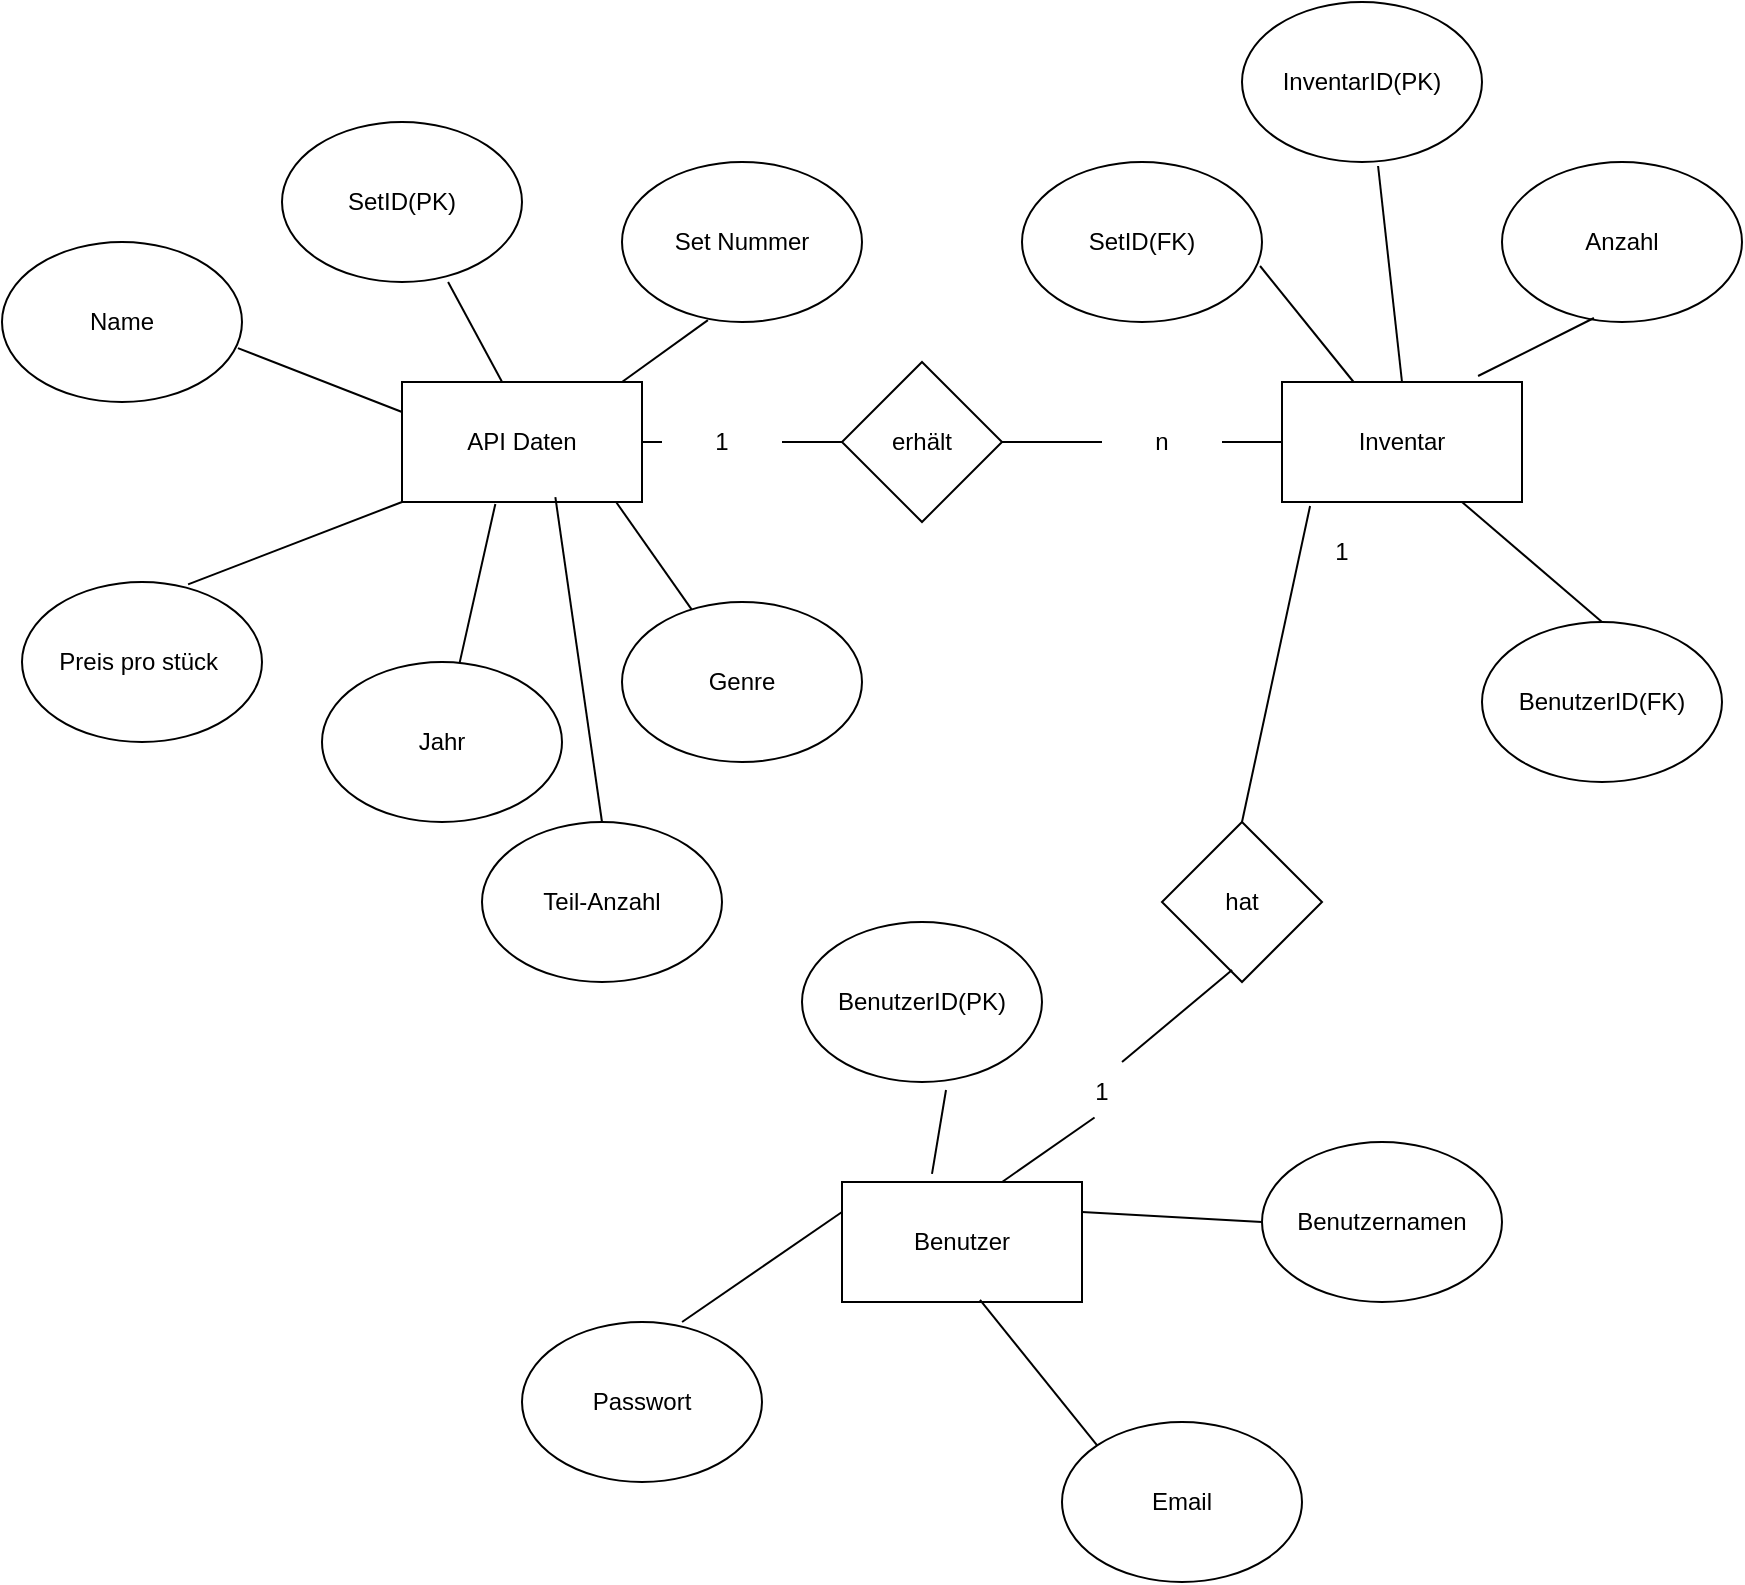 <mxfile version="24.7.17">
  <diagram name="Seite-1" id="NHN5JOOPrh0j0qEE9u4K">
    <mxGraphModel dx="3141" dy="1196" grid="1" gridSize="10" guides="1" tooltips="1" connect="1" arrows="1" fold="1" page="1" pageScale="1" pageWidth="827" pageHeight="1169" math="0" shadow="0">
      <root>
        <mxCell id="0" />
        <mxCell id="1" parent="0" />
        <mxCell id="mmVXDUECQlxC_g_vhJxg-2" value="API Daten" style="rounded=0;whiteSpace=wrap;html=1;" parent="1" vertex="1">
          <mxGeometry x="130" y="420" width="120" height="60" as="geometry" />
        </mxCell>
        <mxCell id="mmVXDUECQlxC_g_vhJxg-3" value="" style="endArrow=none;html=1;rounded=0;exitX=1;exitY=0.5;exitDx=0;exitDy=0;" parent="1" source="mmVXDUECQlxC_g_vhJxg-21" target="mmVXDUECQlxC_g_vhJxg-4" edge="1">
          <mxGeometry width="50" height="50" relative="1" as="geometry">
            <mxPoint x="390" y="630" as="sourcePoint" />
            <mxPoint x="320" y="450" as="targetPoint" />
          </mxGeometry>
        </mxCell>
        <mxCell id="mmVXDUECQlxC_g_vhJxg-4" value="erhält" style="rhombus;whiteSpace=wrap;html=1;" parent="1" vertex="1">
          <mxGeometry x="350" y="410" width="80" height="80" as="geometry" />
        </mxCell>
        <mxCell id="mmVXDUECQlxC_g_vhJxg-5" value="" style="endArrow=none;html=1;rounded=0;entryX=1;entryY=0.5;entryDx=0;entryDy=0;" parent="1" source="mmVXDUECQlxC_g_vhJxg-22" target="mmVXDUECQlxC_g_vhJxg-4" edge="1">
          <mxGeometry width="50" height="50" relative="1" as="geometry">
            <mxPoint x="570" y="450" as="sourcePoint" />
            <mxPoint x="440" y="580" as="targetPoint" />
          </mxGeometry>
        </mxCell>
        <mxCell id="mmVXDUECQlxC_g_vhJxg-6" value="Inventar" style="rounded=0;whiteSpace=wrap;html=1;" parent="1" vertex="1">
          <mxGeometry x="570" y="420" width="120" height="60" as="geometry" />
        </mxCell>
        <mxCell id="mmVXDUECQlxC_g_vhJxg-7" value="SetID(PK)" style="ellipse;whiteSpace=wrap;html=1;" parent="1" vertex="1">
          <mxGeometry x="70" y="290" width="120" height="80" as="geometry" />
        </mxCell>
        <mxCell id="mmVXDUECQlxC_g_vhJxg-8" value="Set Nummer" style="ellipse;whiteSpace=wrap;html=1;" parent="1" vertex="1">
          <mxGeometry x="240" y="310" width="120" height="80" as="geometry" />
        </mxCell>
        <mxCell id="mmVXDUECQlxC_g_vhJxg-10" value="Name" style="ellipse;whiteSpace=wrap;html=1;" parent="1" vertex="1">
          <mxGeometry x="-70" y="350" width="120" height="80" as="geometry" />
        </mxCell>
        <mxCell id="mmVXDUECQlxC_g_vhJxg-11" value="Genre" style="ellipse;whiteSpace=wrap;html=1;" parent="1" vertex="1">
          <mxGeometry x="240" y="530" width="120" height="80" as="geometry" />
        </mxCell>
        <mxCell id="mmVXDUECQlxC_g_vhJxg-12" value="Jahr" style="ellipse;whiteSpace=wrap;html=1;" parent="1" vertex="1">
          <mxGeometry x="90" y="560" width="120" height="80" as="geometry" />
        </mxCell>
        <mxCell id="mmVXDUECQlxC_g_vhJxg-15" value="Anzahl" style="ellipse;whiteSpace=wrap;html=1;" parent="1" vertex="1">
          <mxGeometry x="680" y="310" width="120" height="80" as="geometry" />
        </mxCell>
        <mxCell id="mmVXDUECQlxC_g_vhJxg-20" value="Preis pro stück&amp;nbsp;" style="ellipse;whiteSpace=wrap;html=1;" parent="1" vertex="1">
          <mxGeometry x="-60" y="520" width="120" height="80" as="geometry" />
        </mxCell>
        <mxCell id="mmVXDUECQlxC_g_vhJxg-23" value="" style="endArrow=none;html=1;rounded=0;entryX=1;entryY=0.5;entryDx=0;entryDy=0;" parent="1" target="mmVXDUECQlxC_g_vhJxg-22" edge="1">
          <mxGeometry width="50" height="50" relative="1" as="geometry">
            <mxPoint x="570" y="450" as="sourcePoint" />
            <mxPoint x="430" y="450" as="targetPoint" />
          </mxGeometry>
        </mxCell>
        <mxCell id="mmVXDUECQlxC_g_vhJxg-22" value="n" style="text;html=1;align=center;verticalAlign=middle;whiteSpace=wrap;rounded=0;" parent="1" vertex="1">
          <mxGeometry x="480" y="435" width="60" height="30" as="geometry" />
        </mxCell>
        <mxCell id="mmVXDUECQlxC_g_vhJxg-24" value="" style="endArrow=none;html=1;rounded=0;exitX=1;exitY=0.5;exitDx=0;exitDy=0;" parent="1" source="mmVXDUECQlxC_g_vhJxg-2" target="mmVXDUECQlxC_g_vhJxg-21" edge="1">
          <mxGeometry width="50" height="50" relative="1" as="geometry">
            <mxPoint x="250" y="450" as="sourcePoint" />
            <mxPoint x="350" y="450" as="targetPoint" />
          </mxGeometry>
        </mxCell>
        <mxCell id="mmVXDUECQlxC_g_vhJxg-21" value="1" style="text;html=1;align=center;verticalAlign=middle;whiteSpace=wrap;rounded=0;" parent="1" vertex="1">
          <mxGeometry x="260" y="435" width="60" height="30" as="geometry" />
        </mxCell>
        <mxCell id="mmVXDUECQlxC_g_vhJxg-25" value="SetID(FK)" style="ellipse;whiteSpace=wrap;html=1;" parent="1" vertex="1">
          <mxGeometry x="440" y="310" width="120" height="80" as="geometry" />
        </mxCell>
        <mxCell id="mmVXDUECQlxC_g_vhJxg-26" value="InventarID(PK)" style="ellipse;whiteSpace=wrap;html=1;" parent="1" vertex="1">
          <mxGeometry x="550" y="230" width="120" height="80" as="geometry" />
        </mxCell>
        <mxCell id="mmVXDUECQlxC_g_vhJxg-29" value="" style="endArrow=none;html=1;rounded=0;entryX=0.992;entryY=0.65;entryDx=0;entryDy=0;entryPerimeter=0;" parent="1" source="mmVXDUECQlxC_g_vhJxg-6" target="mmVXDUECQlxC_g_vhJxg-25" edge="1">
          <mxGeometry width="50" height="50" relative="1" as="geometry">
            <mxPoint x="390" y="630" as="sourcePoint" />
            <mxPoint x="440" y="580" as="targetPoint" />
          </mxGeometry>
        </mxCell>
        <mxCell id="mmVXDUECQlxC_g_vhJxg-30" value="" style="endArrow=none;html=1;rounded=0;entryX=0.567;entryY=1.025;entryDx=0;entryDy=0;entryPerimeter=0;exitX=0.5;exitY=0;exitDx=0;exitDy=0;" parent="1" source="mmVXDUECQlxC_g_vhJxg-6" target="mmVXDUECQlxC_g_vhJxg-26" edge="1">
          <mxGeometry width="50" height="50" relative="1" as="geometry">
            <mxPoint x="390" y="630" as="sourcePoint" />
            <mxPoint x="440" y="580" as="targetPoint" />
          </mxGeometry>
        </mxCell>
        <mxCell id="mmVXDUECQlxC_g_vhJxg-31" value="" style="endArrow=none;html=1;rounded=0;entryX=0.383;entryY=0.975;entryDx=0;entryDy=0;entryPerimeter=0;exitX=0.817;exitY=-0.05;exitDx=0;exitDy=0;exitPerimeter=0;" parent="1" source="mmVXDUECQlxC_g_vhJxg-6" target="mmVXDUECQlxC_g_vhJxg-15" edge="1">
          <mxGeometry width="50" height="50" relative="1" as="geometry">
            <mxPoint x="390" y="630" as="sourcePoint" />
            <mxPoint x="440" y="580" as="targetPoint" />
          </mxGeometry>
        </mxCell>
        <mxCell id="mmVXDUECQlxC_g_vhJxg-36" value="" style="endArrow=none;html=1;rounded=0;entryX=0.892;entryY=1;entryDx=0;entryDy=0;entryPerimeter=0;" parent="1" source="mmVXDUECQlxC_g_vhJxg-11" target="mmVXDUECQlxC_g_vhJxg-2" edge="1">
          <mxGeometry width="50" height="50" relative="1" as="geometry">
            <mxPoint x="390" y="630" as="sourcePoint" />
            <mxPoint x="440" y="580" as="targetPoint" />
          </mxGeometry>
        </mxCell>
        <mxCell id="mmVXDUECQlxC_g_vhJxg-37" value="" style="endArrow=none;html=1;rounded=0;entryX=0.389;entryY=1.016;entryDx=0;entryDy=0;entryPerimeter=0;" parent="1" source="mmVXDUECQlxC_g_vhJxg-12" target="mmVXDUECQlxC_g_vhJxg-2" edge="1">
          <mxGeometry width="50" height="50" relative="1" as="geometry">
            <mxPoint x="390" y="630" as="sourcePoint" />
            <mxPoint x="440" y="580" as="targetPoint" />
          </mxGeometry>
        </mxCell>
        <mxCell id="mmVXDUECQlxC_g_vhJxg-38" value="" style="endArrow=none;html=1;rounded=0;entryX=0;entryY=1;entryDx=0;entryDy=0;exitX=0.692;exitY=0.015;exitDx=0;exitDy=0;exitPerimeter=0;" parent="1" source="mmVXDUECQlxC_g_vhJxg-20" target="mmVXDUECQlxC_g_vhJxg-2" edge="1">
          <mxGeometry width="50" height="50" relative="1" as="geometry">
            <mxPoint x="249.579" y="615.523" as="sourcePoint" />
            <mxPoint x="440" y="580" as="targetPoint" />
          </mxGeometry>
        </mxCell>
        <mxCell id="mmVXDUECQlxC_g_vhJxg-39" value="" style="endArrow=none;html=1;rounded=0;entryX=0.983;entryY=0.663;entryDx=0;entryDy=0;entryPerimeter=0;exitX=0;exitY=0.25;exitDx=0;exitDy=0;" parent="1" source="mmVXDUECQlxC_g_vhJxg-2" target="mmVXDUECQlxC_g_vhJxg-10" edge="1">
          <mxGeometry width="50" height="50" relative="1" as="geometry">
            <mxPoint x="390" y="630" as="sourcePoint" />
            <mxPoint x="440" y="580" as="targetPoint" />
          </mxGeometry>
        </mxCell>
        <mxCell id="mmVXDUECQlxC_g_vhJxg-40" value="" style="endArrow=none;html=1;rounded=0;entryX=0.692;entryY=1;entryDx=0;entryDy=0;entryPerimeter=0;exitX=0.417;exitY=0;exitDx=0;exitDy=0;exitPerimeter=0;" parent="1" source="mmVXDUECQlxC_g_vhJxg-2" target="mmVXDUECQlxC_g_vhJxg-7" edge="1">
          <mxGeometry width="50" height="50" relative="1" as="geometry">
            <mxPoint x="390" y="630" as="sourcePoint" />
            <mxPoint x="440" y="580" as="targetPoint" />
          </mxGeometry>
        </mxCell>
        <mxCell id="mmVXDUECQlxC_g_vhJxg-41" value="" style="endArrow=none;html=1;rounded=0;entryX=0.358;entryY=0.988;entryDx=0;entryDy=0;entryPerimeter=0;" parent="1" target="mmVXDUECQlxC_g_vhJxg-8" edge="1">
          <mxGeometry width="50" height="50" relative="1" as="geometry">
            <mxPoint x="240" y="420" as="sourcePoint" />
            <mxPoint x="440" y="580" as="targetPoint" />
          </mxGeometry>
        </mxCell>
        <mxCell id="mmVXDUECQlxC_g_vhJxg-42" value="" style="endArrow=none;html=1;rounded=0;entryX=0.639;entryY=0.96;entryDx=0;entryDy=0;entryPerimeter=0;" parent="1" target="mmVXDUECQlxC_g_vhJxg-2" edge="1">
          <mxGeometry width="50" height="50" relative="1" as="geometry">
            <mxPoint x="230" y="640" as="sourcePoint" />
            <mxPoint x="440" y="440" as="targetPoint" />
          </mxGeometry>
        </mxCell>
        <mxCell id="mmVXDUECQlxC_g_vhJxg-43" value="Teil-Anzahl" style="ellipse;whiteSpace=wrap;html=1;" parent="1" vertex="1">
          <mxGeometry x="170" y="640" width="120" height="80" as="geometry" />
        </mxCell>
        <mxCell id="EIqpRYZtPlOqom7Ox3X5-1" value="BenutzerID(FK)" style="ellipse;whiteSpace=wrap;html=1;" vertex="1" parent="1">
          <mxGeometry x="670" y="540" width="120" height="80" as="geometry" />
        </mxCell>
        <mxCell id="EIqpRYZtPlOqom7Ox3X5-2" value="" style="endArrow=none;html=1;rounded=0;entryX=0.75;entryY=1;entryDx=0;entryDy=0;exitX=0.5;exitY=0;exitDx=0;exitDy=0;" edge="1" parent="1" source="EIqpRYZtPlOqom7Ox3X5-1" target="mmVXDUECQlxC_g_vhJxg-6">
          <mxGeometry width="50" height="50" relative="1" as="geometry">
            <mxPoint x="350" y="630" as="sourcePoint" />
            <mxPoint x="400" y="580" as="targetPoint" />
          </mxGeometry>
        </mxCell>
        <mxCell id="EIqpRYZtPlOqom7Ox3X5-3" value="" style="endArrow=none;html=1;rounded=0;entryX=0.117;entryY=1.033;entryDx=0;entryDy=0;entryPerimeter=0;" edge="1" parent="1" target="mmVXDUECQlxC_g_vhJxg-6">
          <mxGeometry width="50" height="50" relative="1" as="geometry">
            <mxPoint x="550" y="640" as="sourcePoint" />
            <mxPoint x="400" y="580" as="targetPoint" />
          </mxGeometry>
        </mxCell>
        <mxCell id="EIqpRYZtPlOqom7Ox3X5-4" value="hat" style="rhombus;whiteSpace=wrap;html=1;" vertex="1" parent="1">
          <mxGeometry x="510" y="640" width="80" height="80" as="geometry" />
        </mxCell>
        <mxCell id="EIqpRYZtPlOqom7Ox3X5-5" value="Benutzer" style="rounded=0;whiteSpace=wrap;html=1;" vertex="1" parent="1">
          <mxGeometry x="350" y="820" width="120" height="60" as="geometry" />
        </mxCell>
        <mxCell id="EIqpRYZtPlOqom7Ox3X5-6" value="" style="endArrow=none;html=1;rounded=0;entryX=0.438;entryY=0.925;entryDx=0;entryDy=0;entryPerimeter=0;exitX=0.667;exitY=0;exitDx=0;exitDy=0;exitPerimeter=0;" edge="1" parent="1" source="EIqpRYZtPlOqom7Ox3X5-7" target="EIqpRYZtPlOqom7Ox3X5-4">
          <mxGeometry width="50" height="50" relative="1" as="geometry">
            <mxPoint x="350" y="630" as="sourcePoint" />
            <mxPoint x="400" y="580" as="targetPoint" />
          </mxGeometry>
        </mxCell>
        <mxCell id="EIqpRYZtPlOqom7Ox3X5-8" value="" style="endArrow=none;html=1;rounded=0;entryX=0.438;entryY=0.925;entryDx=0;entryDy=0;entryPerimeter=0;exitX=0.667;exitY=0;exitDx=0;exitDy=0;exitPerimeter=0;" edge="1" parent="1" source="EIqpRYZtPlOqom7Ox3X5-5" target="EIqpRYZtPlOqom7Ox3X5-7">
          <mxGeometry width="50" height="50" relative="1" as="geometry">
            <mxPoint x="430" y="820" as="sourcePoint" />
            <mxPoint x="545" y="714" as="targetPoint" />
          </mxGeometry>
        </mxCell>
        <mxCell id="EIqpRYZtPlOqom7Ox3X5-7" value="1" style="text;html=1;align=center;verticalAlign=middle;whiteSpace=wrap;rounded=0;" vertex="1" parent="1">
          <mxGeometry x="450" y="760" width="60" height="30" as="geometry" />
        </mxCell>
        <mxCell id="EIqpRYZtPlOqom7Ox3X5-9" value="1" style="text;html=1;align=center;verticalAlign=middle;whiteSpace=wrap;rounded=0;" vertex="1" parent="1">
          <mxGeometry x="570" y="490" width="60" height="30" as="geometry" />
        </mxCell>
        <mxCell id="EIqpRYZtPlOqom7Ox3X5-10" value="BenutzerID(PK)" style="ellipse;whiteSpace=wrap;html=1;" vertex="1" parent="1">
          <mxGeometry x="330" y="690" width="120" height="80" as="geometry" />
        </mxCell>
        <mxCell id="EIqpRYZtPlOqom7Ox3X5-11" value="Benutzernamen" style="ellipse;whiteSpace=wrap;html=1;" vertex="1" parent="1">
          <mxGeometry x="560" y="800" width="120" height="80" as="geometry" />
        </mxCell>
        <mxCell id="EIqpRYZtPlOqom7Ox3X5-12" value="Email" style="ellipse;whiteSpace=wrap;html=1;" vertex="1" parent="1">
          <mxGeometry x="460" y="940" width="120" height="80" as="geometry" />
        </mxCell>
        <mxCell id="EIqpRYZtPlOqom7Ox3X5-14" value="Passwort" style="ellipse;whiteSpace=wrap;html=1;" vertex="1" parent="1">
          <mxGeometry x="190" y="890" width="120" height="80" as="geometry" />
        </mxCell>
        <mxCell id="EIqpRYZtPlOqom7Ox3X5-15" value="" style="endArrow=none;html=1;rounded=0;entryX=0.6;entryY=1.05;entryDx=0;entryDy=0;entryPerimeter=0;exitX=0.375;exitY=-0.067;exitDx=0;exitDy=0;exitPerimeter=0;" edge="1" parent="1" source="EIqpRYZtPlOqom7Ox3X5-5" target="EIqpRYZtPlOqom7Ox3X5-10">
          <mxGeometry width="50" height="50" relative="1" as="geometry">
            <mxPoint x="350" y="630" as="sourcePoint" />
            <mxPoint x="400" y="580" as="targetPoint" />
          </mxGeometry>
        </mxCell>
        <mxCell id="EIqpRYZtPlOqom7Ox3X5-16" value="" style="endArrow=none;html=1;rounded=0;entryX=0;entryY=0.5;entryDx=0;entryDy=0;exitX=1;exitY=0.25;exitDx=0;exitDy=0;" edge="1" parent="1" source="EIqpRYZtPlOqom7Ox3X5-5" target="EIqpRYZtPlOqom7Ox3X5-11">
          <mxGeometry width="50" height="50" relative="1" as="geometry">
            <mxPoint x="350" y="630" as="sourcePoint" />
            <mxPoint x="400" y="580" as="targetPoint" />
          </mxGeometry>
        </mxCell>
        <mxCell id="EIqpRYZtPlOqom7Ox3X5-17" value="" style="endArrow=none;html=1;rounded=0;exitX=0.667;exitY=0;exitDx=0;exitDy=0;exitPerimeter=0;entryX=0;entryY=0.25;entryDx=0;entryDy=0;" edge="1" parent="1" source="EIqpRYZtPlOqom7Ox3X5-14" target="EIqpRYZtPlOqom7Ox3X5-5">
          <mxGeometry width="50" height="50" relative="1" as="geometry">
            <mxPoint x="350" y="630" as="sourcePoint" />
            <mxPoint x="400" y="580" as="targetPoint" />
          </mxGeometry>
        </mxCell>
        <mxCell id="EIqpRYZtPlOqom7Ox3X5-18" value="" style="endArrow=none;html=1;rounded=0;entryX=0;entryY=0;entryDx=0;entryDy=0;exitX=0.575;exitY=0.983;exitDx=0;exitDy=0;exitPerimeter=0;" edge="1" parent="1" source="EIqpRYZtPlOqom7Ox3X5-5" target="EIqpRYZtPlOqom7Ox3X5-12">
          <mxGeometry width="50" height="50" relative="1" as="geometry">
            <mxPoint x="350" y="630" as="sourcePoint" />
            <mxPoint x="400" y="580" as="targetPoint" />
          </mxGeometry>
        </mxCell>
      </root>
    </mxGraphModel>
  </diagram>
</mxfile>

